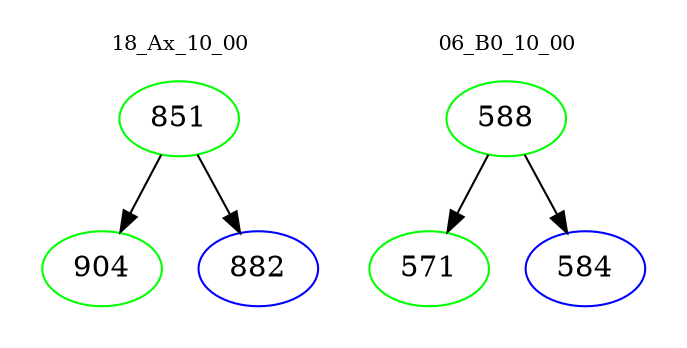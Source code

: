 digraph{
subgraph cluster_0 {
color = white
label = "18_Ax_10_00";
fontsize=10;
T0_851 [label="851", color="green"]
T0_851 -> T0_904 [color="black"]
T0_904 [label="904", color="green"]
T0_851 -> T0_882 [color="black"]
T0_882 [label="882", color="blue"]
}
subgraph cluster_1 {
color = white
label = "06_B0_10_00";
fontsize=10;
T1_588 [label="588", color="green"]
T1_588 -> T1_571 [color="black"]
T1_571 [label="571", color="green"]
T1_588 -> T1_584 [color="black"]
T1_584 [label="584", color="blue"]
}
}

